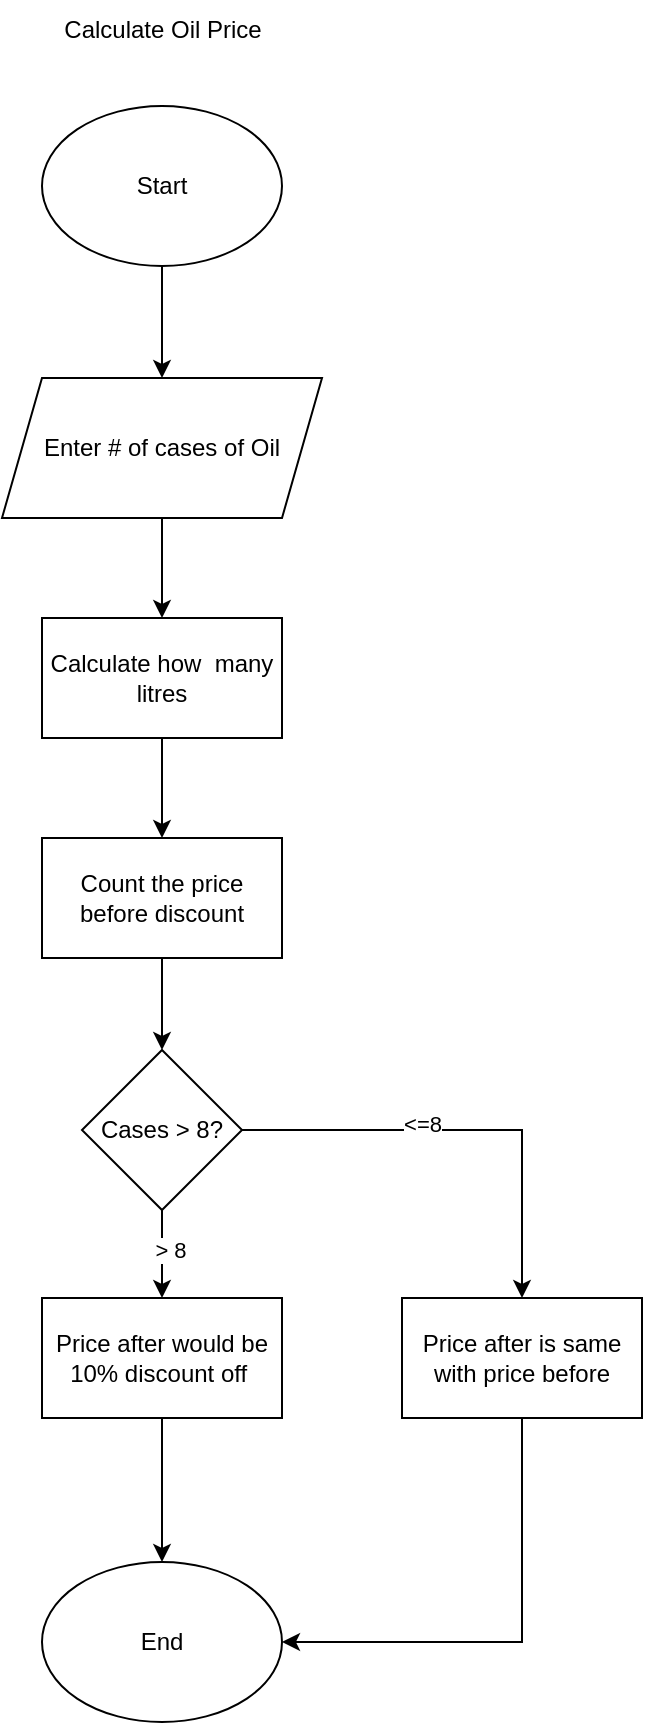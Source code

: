 <mxfile version="22.0.4" type="device">
  <diagram name="Page-1" id="27tCPwkVYpsogejzKff8">
    <mxGraphModel dx="1500" dy="824" grid="1" gridSize="10" guides="1" tooltips="1" connect="1" arrows="1" fold="1" page="1" pageScale="1" pageWidth="850" pageHeight="1100" math="0" shadow="0">
      <root>
        <mxCell id="0" />
        <mxCell id="1" parent="0" />
        <mxCell id="Xd5qNdtkVlGVfQXWE1ZP-4" value="" style="edgeStyle=orthogonalEdgeStyle;rounded=0;orthogonalLoop=1;jettySize=auto;html=1;" parent="1" source="Xd5qNdtkVlGVfQXWE1ZP-1" target="Xd5qNdtkVlGVfQXWE1ZP-2" edge="1">
          <mxGeometry relative="1" as="geometry" />
        </mxCell>
        <mxCell id="Xd5qNdtkVlGVfQXWE1ZP-1" value="Enter # of cases of Oil" style="shape=parallelogram;perimeter=parallelogramPerimeter;whiteSpace=wrap;html=1;fixedSize=1;" parent="1" vertex="1">
          <mxGeometry x="290" y="219" width="160" height="70" as="geometry" />
        </mxCell>
        <mxCell id="Xd5qNdtkVlGVfQXWE1ZP-6" value="" style="edgeStyle=orthogonalEdgeStyle;rounded=0;orthogonalLoop=1;jettySize=auto;html=1;" parent="1" source="Xd5qNdtkVlGVfQXWE1ZP-2" target="Xd5qNdtkVlGVfQXWE1ZP-5" edge="1">
          <mxGeometry relative="1" as="geometry" />
        </mxCell>
        <mxCell id="Xd5qNdtkVlGVfQXWE1ZP-2" value="Calculate how&amp;nbsp; many litres" style="rounded=0;whiteSpace=wrap;html=1;" parent="1" vertex="1">
          <mxGeometry x="310" y="339" width="120" height="60" as="geometry" />
        </mxCell>
        <mxCell id="Xd5qNdtkVlGVfQXWE1ZP-8" value="" style="edgeStyle=orthogonalEdgeStyle;rounded=0;orthogonalLoop=1;jettySize=auto;html=1;" parent="1" source="Xd5qNdtkVlGVfQXWE1ZP-5" target="Xd5qNdtkVlGVfQXWE1ZP-7" edge="1">
          <mxGeometry relative="1" as="geometry" />
        </mxCell>
        <mxCell id="Xd5qNdtkVlGVfQXWE1ZP-5" value="Count the price before discount" style="whiteSpace=wrap;html=1;rounded=0;" parent="1" vertex="1">
          <mxGeometry x="310" y="449" width="120" height="60" as="geometry" />
        </mxCell>
        <mxCell id="Xd5qNdtkVlGVfQXWE1ZP-10" value="" style="edgeStyle=orthogonalEdgeStyle;rounded=0;orthogonalLoop=1;jettySize=auto;html=1;" parent="1" source="Xd5qNdtkVlGVfQXWE1ZP-7" target="Xd5qNdtkVlGVfQXWE1ZP-9" edge="1">
          <mxGeometry relative="1" as="geometry" />
        </mxCell>
        <mxCell id="hfgRxL4WvVX5MBIiIrOe-4" value="&amp;gt; 8" style="edgeLabel;html=1;align=center;verticalAlign=middle;resizable=0;points=[];" vertex="1" connectable="0" parent="Xd5qNdtkVlGVfQXWE1ZP-10">
          <mxGeometry x="-0.104" y="4" relative="1" as="geometry">
            <mxPoint as="offset" />
          </mxGeometry>
        </mxCell>
        <mxCell id="Xd5qNdtkVlGVfQXWE1ZP-12" value="" style="edgeStyle=orthogonalEdgeStyle;rounded=0;orthogonalLoop=1;jettySize=auto;html=1;" parent="1" source="Xd5qNdtkVlGVfQXWE1ZP-7" target="Xd5qNdtkVlGVfQXWE1ZP-11" edge="1">
          <mxGeometry relative="1" as="geometry" />
        </mxCell>
        <mxCell id="hfgRxL4WvVX5MBIiIrOe-5" value="&amp;lt;=8" style="edgeLabel;html=1;align=center;verticalAlign=middle;resizable=0;points=[];" vertex="1" connectable="0" parent="Xd5qNdtkVlGVfQXWE1ZP-12">
          <mxGeometry x="-0.196" y="3" relative="1" as="geometry">
            <mxPoint as="offset" />
          </mxGeometry>
        </mxCell>
        <mxCell id="Xd5qNdtkVlGVfQXWE1ZP-7" value="Cases &amp;gt; 8?" style="rhombus;whiteSpace=wrap;html=1;rounded=0;" parent="1" vertex="1">
          <mxGeometry x="330" y="555" width="80" height="80" as="geometry" />
        </mxCell>
        <mxCell id="Xd5qNdtkVlGVfQXWE1ZP-14" value="" style="edgeStyle=orthogonalEdgeStyle;rounded=0;orthogonalLoop=1;jettySize=auto;html=1;entryX=0.5;entryY=0;entryDx=0;entryDy=0;" parent="1" source="Xd5qNdtkVlGVfQXWE1ZP-9" edge="1" target="hfgRxL4WvVX5MBIiIrOe-3">
          <mxGeometry relative="1" as="geometry">
            <mxPoint x="370" y="809" as="targetPoint" />
          </mxGeometry>
        </mxCell>
        <mxCell id="Xd5qNdtkVlGVfQXWE1ZP-9" value="Price after would be 10% discount off&amp;nbsp;" style="whiteSpace=wrap;html=1;rounded=0;" parent="1" vertex="1">
          <mxGeometry x="310" y="679" width="120" height="60" as="geometry" />
        </mxCell>
        <mxCell id="hfgRxL4WvVX5MBIiIrOe-8" style="edgeStyle=orthogonalEdgeStyle;rounded=0;orthogonalLoop=1;jettySize=auto;html=1;exitX=0.5;exitY=1;exitDx=0;exitDy=0;entryX=1;entryY=0.5;entryDx=0;entryDy=0;" edge="1" parent="1" source="Xd5qNdtkVlGVfQXWE1ZP-11" target="hfgRxL4WvVX5MBIiIrOe-3">
          <mxGeometry relative="1" as="geometry" />
        </mxCell>
        <mxCell id="Xd5qNdtkVlGVfQXWE1ZP-11" value="Price after is same with price before" style="whiteSpace=wrap;html=1;rounded=0;" parent="1" vertex="1">
          <mxGeometry x="490" y="679" width="120" height="60" as="geometry" />
        </mxCell>
        <mxCell id="hfgRxL4WvVX5MBIiIrOe-2" style="edgeStyle=orthogonalEdgeStyle;rounded=0;orthogonalLoop=1;jettySize=auto;html=1;exitX=0.5;exitY=1;exitDx=0;exitDy=0;entryX=0.5;entryY=0;entryDx=0;entryDy=0;" edge="1" parent="1" source="hfgRxL4WvVX5MBIiIrOe-1" target="Xd5qNdtkVlGVfQXWE1ZP-1">
          <mxGeometry relative="1" as="geometry" />
        </mxCell>
        <mxCell id="hfgRxL4WvVX5MBIiIrOe-1" value="Start" style="ellipse;whiteSpace=wrap;html=1;" vertex="1" parent="1">
          <mxGeometry x="310" y="83" width="120" height="80" as="geometry" />
        </mxCell>
        <mxCell id="hfgRxL4WvVX5MBIiIrOe-3" value="End" style="ellipse;whiteSpace=wrap;html=1;" vertex="1" parent="1">
          <mxGeometry x="310" y="811" width="120" height="80" as="geometry" />
        </mxCell>
        <mxCell id="hfgRxL4WvVX5MBIiIrOe-7" value="Calculate Oil Price" style="text;html=1;align=center;verticalAlign=middle;resizable=0;points=[];autosize=1;strokeColor=none;fillColor=none;" vertex="1" parent="1">
          <mxGeometry x="310" y="30" width="120" height="30" as="geometry" />
        </mxCell>
      </root>
    </mxGraphModel>
  </diagram>
</mxfile>
